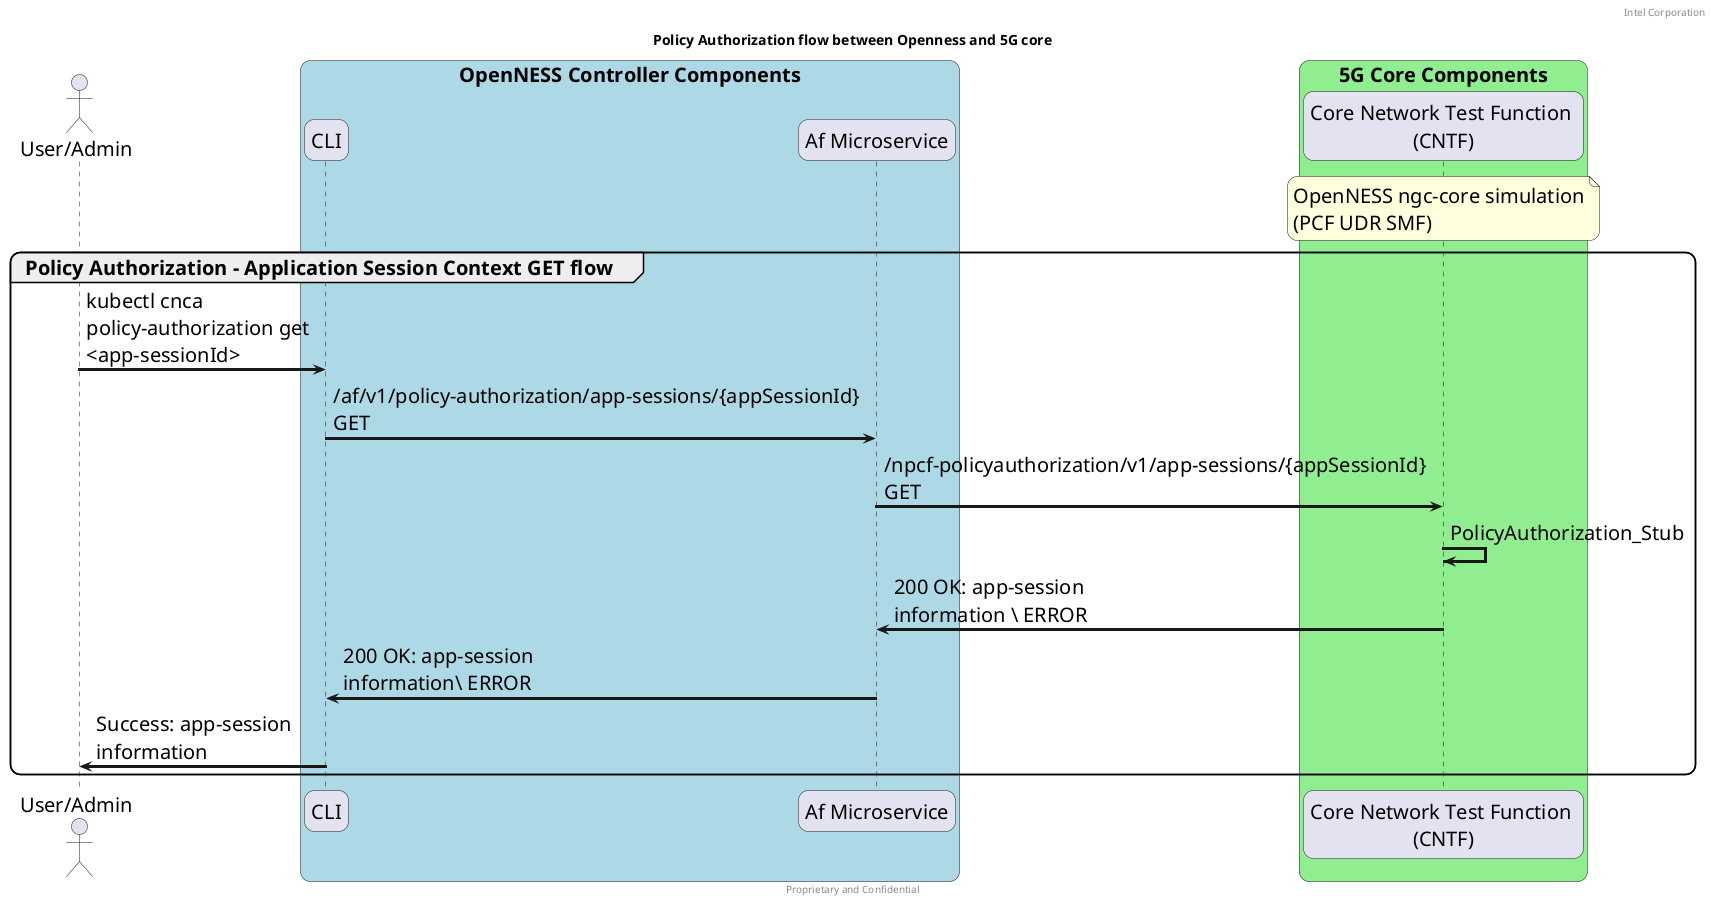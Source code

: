 @startuml
/' SPDX-License-Identifier: Apache-2.0
   Copyright (c) 2020 Intel Corporation
'/
skinparam monochrome false
skinparam roundcorner 20
skinparam defaultFontName "Intel Clear"
skinparam defaultFontSize 20
skinparam maxmessagesize 300
skinparam sequenceArrowThickness 3

header Intel Corporation
footer Proprietary and Confidential

title Policy Authorization flow between Openness and 5G core


actor "User/Admin" as user
participant "CLI" as CLI 
participant "Af Microservice" as AF 
participant "Core Network Test Function \n(CNTF)" as 5GC

box "OpenNESS Controller Components" #LightBlue
	participant CLI
    participant AF
end box

box "5G Core Components" #LightGreen
    participant 5GC
    note over 5GC 
        OpenNESS ngc-core simulation
        (PCF UDR SMF)
    end note
end box

group Policy Authorization - Application Session Context GET flow
    user -> CLI : kubectl cnca policy-authorization get <app-sessionId>
    CLI -> AF : /af/v1/policy-authorization/app-sessions/{appSessionId} GET
    AF -> 5GC : /npcf-policyauthorization/v1/app-sessions/{appSessionId} GET
    5GC -> 5GC : PolicyAuthorization_Stub

    5GC -> AF : 200 OK: app-session information \ ERROR 
    AF -> CLI : 200 OK: app-session information\ ERROR 
    CLI -> user : Success: app-session information
end
@enduml